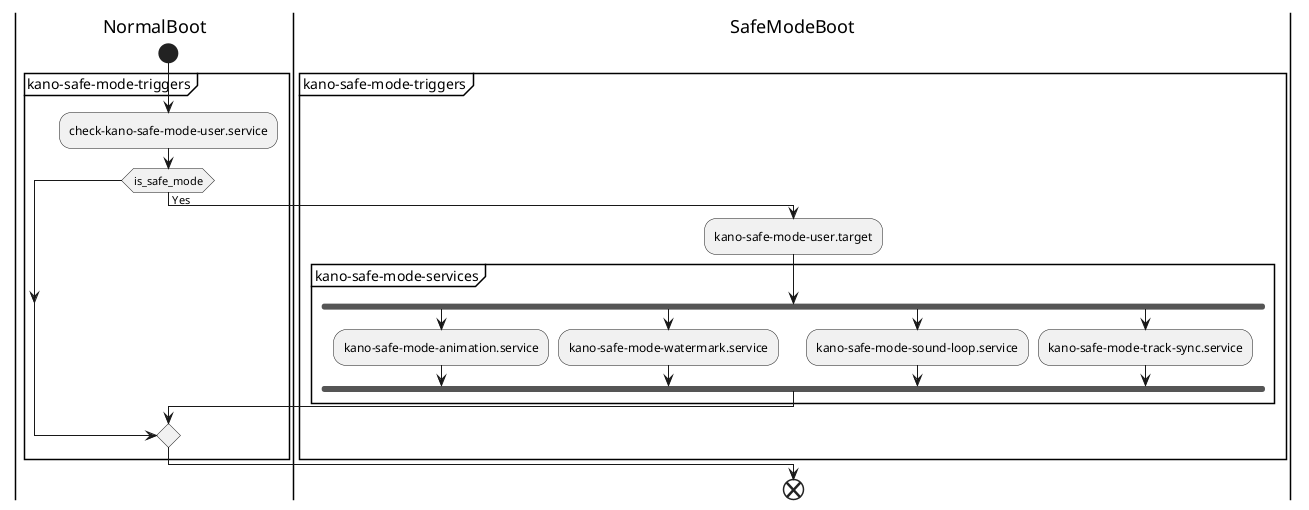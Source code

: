 @startuml

|NormalBoot|
start

Partition "kano-safe-mode-triggers" {
    :check-kano-safe-mode-user.service;

    if (is_safe_mode) then (Yes)
        |SafeModeBoot|
        :kano-safe-mode-user.target;
        
        Partition "kano-safe-mode-services" {
            fork
                |SafeModeBoot|
                :kano-safe-mode-animation.service;
            forkagain
                |SafeModeBoot|
                :kano-safe-mode-watermark.service;
            forkagain
                |SafeModeBoot|
                :kano-safe-mode-sound-loop.service;
            forkagain
                |SafeModeBoot|
                :kano-safe-mode-track-sync.service;
            endfork
        }
    endif
}

end

@enduml

